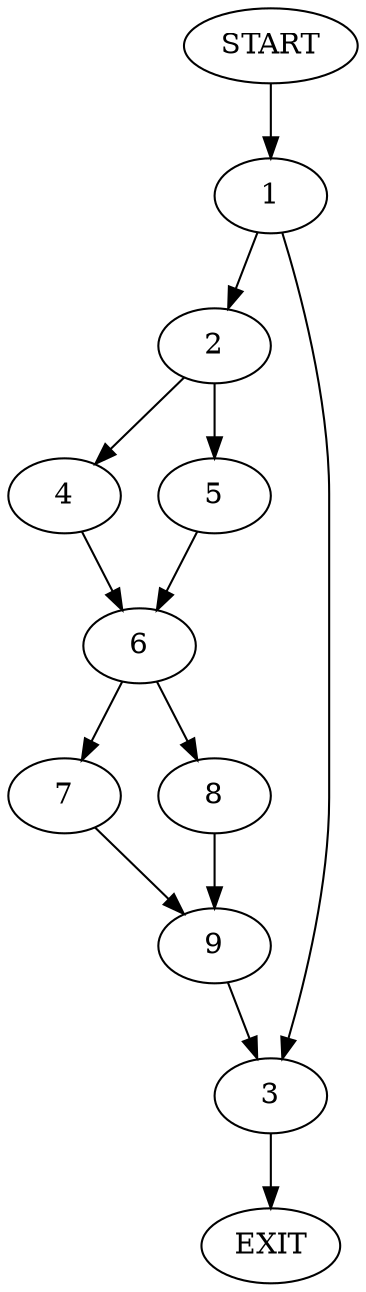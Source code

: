 digraph {
0 [label="START"]
10 [label="EXIT"]
0 -> 1
1 -> 2
1 -> 3
2 -> 4
2 -> 5
3 -> 10
4 -> 6
5 -> 6
6 -> 7
6 -> 8
8 -> 9
7 -> 9
9 -> 3
}
